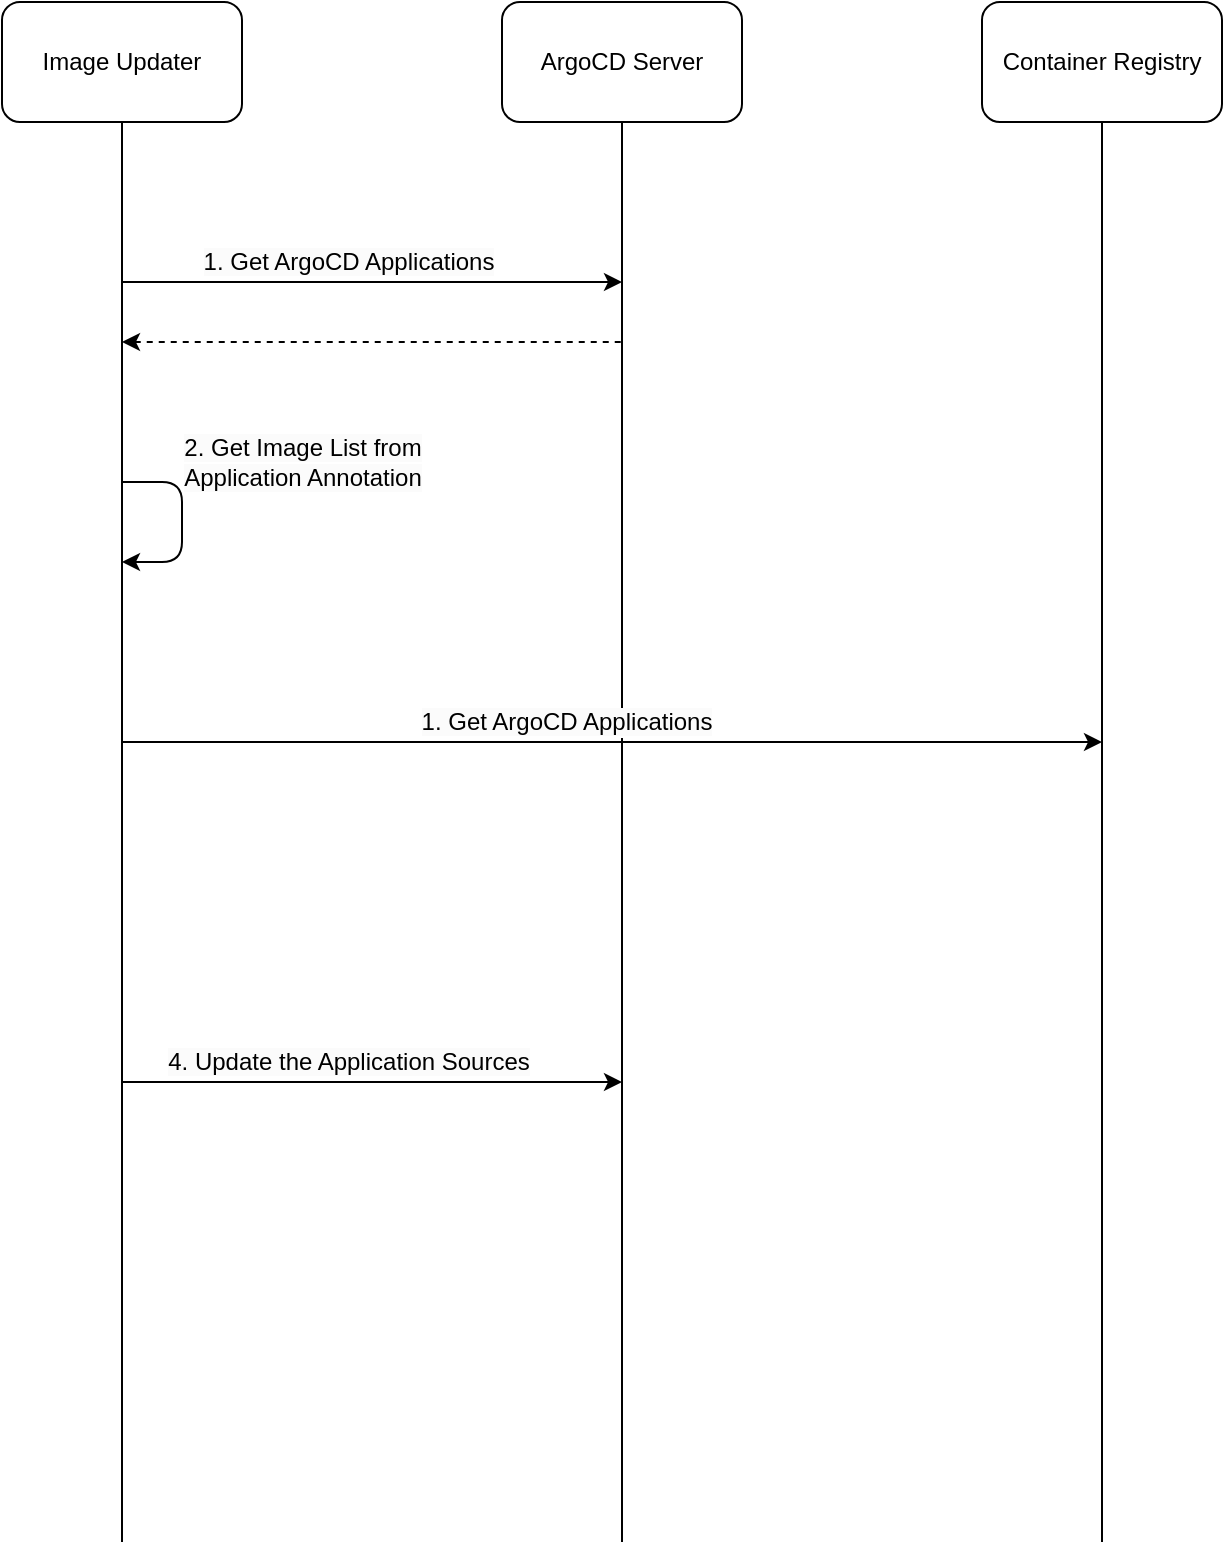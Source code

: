 <mxfile>
    <diagram id="k4MuaToMXcOdc7VGQQPy" name="Page-1">
        <mxGraphModel dx="676" dy="590" grid="1" gridSize="10" guides="1" tooltips="1" connect="1" arrows="1" fold="1" page="1" pageScale="1" pageWidth="827" pageHeight="1169" math="0" shadow="0">
            <root>
                <mxCell id="0"/>
                <mxCell id="1" parent="0"/>
                <mxCell id="7" value="" style="group" vertex="1" connectable="0" parent="1">
                    <mxGeometry x="330" y="120" width="120" height="770" as="geometry"/>
                </mxCell>
                <mxCell id="8" style="edgeStyle=none;html=1;exitX=0.5;exitY=1;exitDx=0;exitDy=0;endArrow=none;endFill=0;" edge="1" parent="7" source="9">
                    <mxGeometry relative="1" as="geometry">
                        <mxPoint x="60" y="770" as="targetPoint"/>
                    </mxGeometry>
                </mxCell>
                <mxCell id="9" value="ArgoCD Server" style="rounded=1;whiteSpace=wrap;html=1;" vertex="1" parent="7">
                    <mxGeometry width="120" height="60" as="geometry"/>
                </mxCell>
                <mxCell id="16" value="" style="endArrow=none;html=1;endFill=0;startArrow=classic;startFill=1;dashed=1;" edge="1" parent="7">
                    <mxGeometry width="50" height="50" relative="1" as="geometry">
                        <mxPoint x="-190" y="170" as="sourcePoint"/>
                        <mxPoint x="60" y="170" as="targetPoint"/>
                        <Array as="points">
                            <mxPoint x="-70" y="170"/>
                        </Array>
                    </mxGeometry>
                </mxCell>
                <mxCell id="22" value="" style="endArrow=classic;html=1;" edge="1" parent="7">
                    <mxGeometry width="50" height="50" relative="1" as="geometry">
                        <mxPoint x="-190" y="540" as="sourcePoint"/>
                        <mxPoint x="60" y="540" as="targetPoint"/>
                    </mxGeometry>
                </mxCell>
                <mxCell id="23" value="&lt;span style=&quot;font-size: 12px; background-color: rgb(251, 251, 251);&quot;&gt;4. Update the Application Sources&lt;/span&gt;" style="edgeLabel;html=1;align=center;verticalAlign=middle;resizable=0;points=[];" vertex="1" connectable="0" parent="22">
                    <mxGeometry x="-0.096" y="3" relative="1" as="geometry">
                        <mxPoint y="-7" as="offset"/>
                    </mxGeometry>
                </mxCell>
                <mxCell id="10" value="" style="group" vertex="1" connectable="0" parent="1">
                    <mxGeometry x="570" y="120" width="120" height="770" as="geometry"/>
                </mxCell>
                <mxCell id="11" style="edgeStyle=none;html=1;exitX=0.5;exitY=1;exitDx=0;exitDy=0;endArrow=none;endFill=0;" edge="1" parent="10" source="12">
                    <mxGeometry relative="1" as="geometry">
                        <mxPoint x="60" y="770" as="targetPoint"/>
                    </mxGeometry>
                </mxCell>
                <mxCell id="12" value="Container Registry" style="rounded=1;whiteSpace=wrap;html=1;" vertex="1" parent="10">
                    <mxGeometry width="120" height="60" as="geometry"/>
                </mxCell>
                <mxCell id="5" style="edgeStyle=none;html=1;exitX=0.5;exitY=1;exitDx=0;exitDy=0;endArrow=none;endFill=0;" edge="1" parent="1" source="3">
                    <mxGeometry relative="1" as="geometry">
                        <mxPoint x="140" y="890" as="targetPoint"/>
                    </mxGeometry>
                </mxCell>
                <mxCell id="3" value="Image Updater" style="rounded=1;whiteSpace=wrap;html=1;" vertex="1" parent="1">
                    <mxGeometry x="80" y="120" width="120" height="60" as="geometry"/>
                </mxCell>
                <mxCell id="13" value="" style="endArrow=classic;html=1;" edge="1" parent="1">
                    <mxGeometry width="50" height="50" relative="1" as="geometry">
                        <mxPoint x="140" y="260" as="sourcePoint"/>
                        <mxPoint x="390" y="260" as="targetPoint"/>
                    </mxGeometry>
                </mxCell>
                <mxCell id="19" value="&lt;span style=&quot;font-size: 12px; background-color: rgb(251, 251, 251);&quot;&gt;1. Get ArgoCD Applications&lt;/span&gt;" style="edgeLabel;html=1;align=center;verticalAlign=middle;resizable=0;points=[];" vertex="1" connectable="0" parent="13">
                    <mxGeometry x="-0.096" y="3" relative="1" as="geometry">
                        <mxPoint y="-7" as="offset"/>
                    </mxGeometry>
                </mxCell>
                <mxCell id="17" value="" style="endArrow=classic;html=1;" edge="1" parent="1">
                    <mxGeometry width="50" height="50" relative="1" as="geometry">
                        <mxPoint x="140" y="360" as="sourcePoint"/>
                        <mxPoint x="140" y="400" as="targetPoint"/>
                        <Array as="points">
                            <mxPoint x="170" y="360"/>
                            <mxPoint x="170" y="400"/>
                        </Array>
                    </mxGeometry>
                </mxCell>
                <mxCell id="21" value="&lt;span style=&quot;font-size: 12px; background-color: rgb(251, 251, 251);&quot;&gt;2. Get Image List from &lt;br&gt;Application Annotation&lt;/span&gt;" style="edgeLabel;html=1;align=center;verticalAlign=middle;resizable=0;points=[];" vertex="1" connectable="0" parent="17">
                    <mxGeometry x="-0.08" y="-1" relative="1" as="geometry">
                        <mxPoint x="61" y="-26" as="offset"/>
                    </mxGeometry>
                </mxCell>
                <mxCell id="24" value="" style="endArrow=classic;html=1;" edge="1" parent="1">
                    <mxGeometry width="50" height="50" relative="1" as="geometry">
                        <mxPoint x="140" y="490" as="sourcePoint"/>
                        <mxPoint x="630" y="490" as="targetPoint"/>
                    </mxGeometry>
                </mxCell>
                <mxCell id="25" value="&lt;span style=&quot;font-size: 12px; background-color: rgb(251, 251, 251);&quot;&gt;1. Get ArgoCD Applications&lt;/span&gt;" style="edgeLabel;html=1;align=center;verticalAlign=middle;resizable=0;points=[];" vertex="1" connectable="0" parent="24">
                    <mxGeometry x="-0.096" y="3" relative="1" as="geometry">
                        <mxPoint y="-7" as="offset"/>
                    </mxGeometry>
                </mxCell>
            </root>
        </mxGraphModel>
    </diagram>
</mxfile>